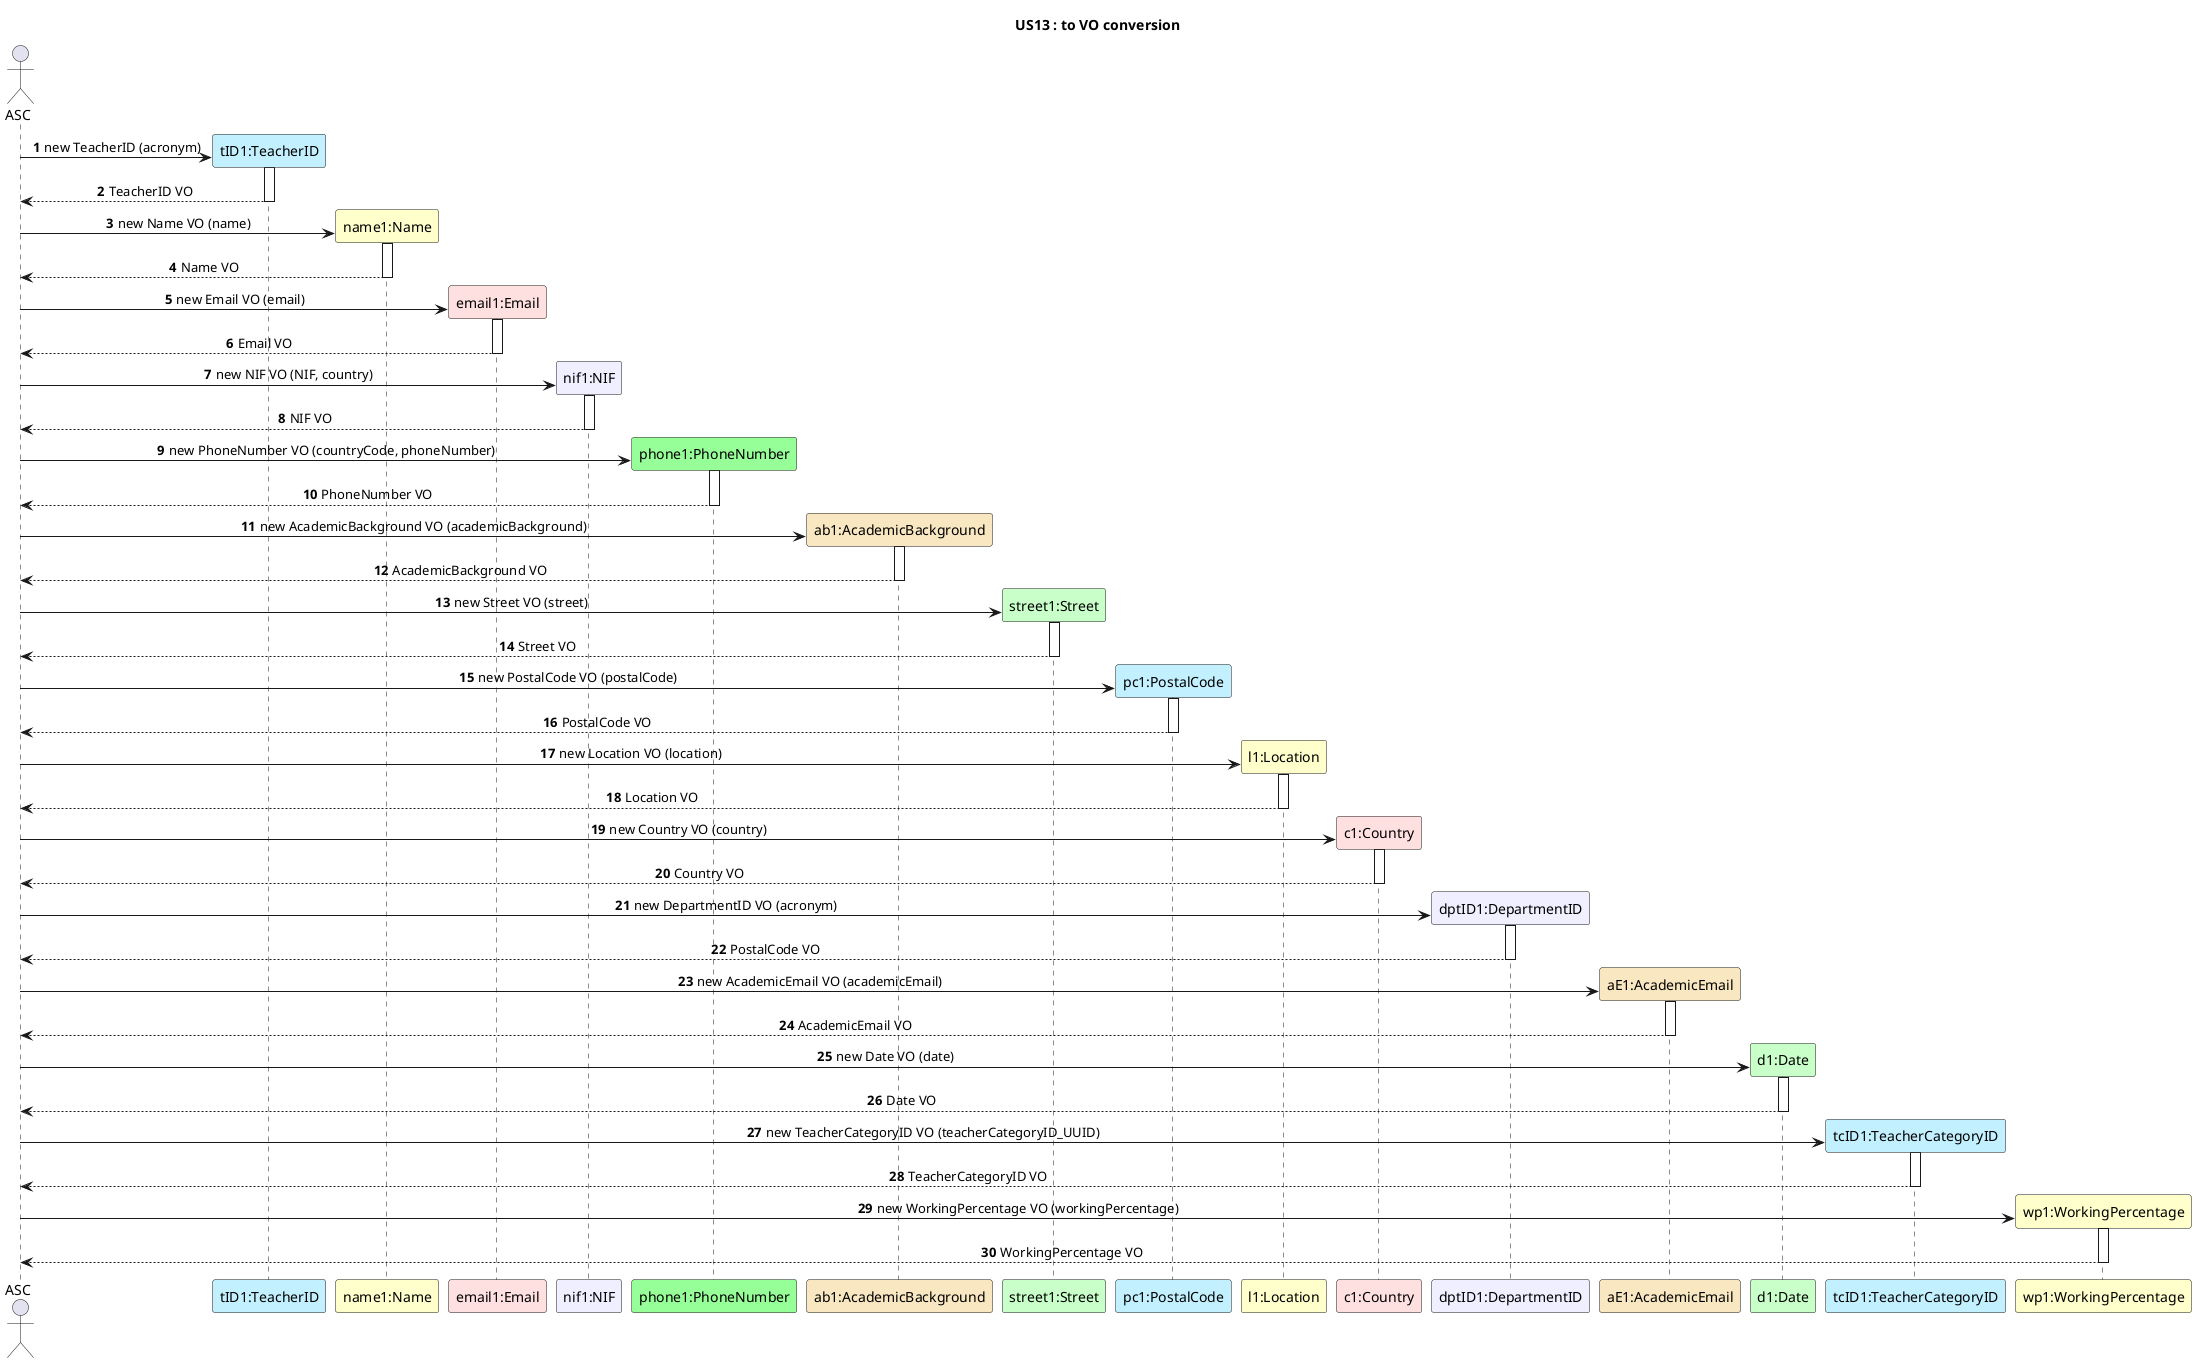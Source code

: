 @startuml

title US13 : to VO conversion
skinparam sequenceMessageAlign center
autonumber

actor ASC
participant "tID1:TeacherID" as teacherID #application
participant "name1:Name" as name #business
participant "email1:Email" as email #implementation
participant "nif1:NIF" as NIF #motivation
participant "phone1:PhoneNumber" as phoneNumber #physical
participant "ab1:AcademicBackground" as academicBackground #strategy
participant "street1:Street" as street #technology
participant "pc1:PostalCode" as postalCode #application
participant "l1:Location" as location #business
participant "c1:Country" as country #implementation
participant "dptID1:DepartmentID" as dptID #motivation
participant "aE1:AcademicEmail" as academicEmail #strategy
participant "d1:Date" as date #technology
participant "tcID1:TeacherCategoryID" as tcID #application
participant "wp1:WorkingPercentage" as wp #business


ASC -> teacherID** : new TeacherID (acronym)
activate teacherID
teacherID --> ASC : TeacherID VO
deactivate teacherID

ASC -> name** : new Name VO (name)
activate name
name --> ASC : Name VO
deactivate name

ASC -> email** : new Email VO (email)
activate email
email --> ASC : Email VO
deactivate email

ASC -> NIF** : new NIF VO (NIF, country)
activate NIF
NIF --> ASC : NIF VO
deactivate NIF

ASC -> phoneNumber** : new PhoneNumber VO (countryCode, phoneNumber)
activate phoneNumber
phoneNumber --> ASC : PhoneNumber VO
deactivate phoneNumber

ASC -> academicBackground** : new AcademicBackground VO (academicBackground)
activate academicBackground
academicBackground --> ASC : AcademicBackground VO
deactivate academicBackground

ASC -> street** : new Street VO (street)
activate street
street --> ASC : Street VO
deactivate street

ASC -> postalCode** : new PostalCode VO (postalCode)
activate postalCode
postalCode --> ASC : PostalCode VO
deactivate postalCode

ASC -> location** : new Location VO (location)
activate location
location --> ASC : Location VO
deactivate location

ASC -> country** : new Country VO (country)
activate country
country --> ASC : Country VO
deactivate country

ASC -> dptID** : new DepartmentID VO (acronym)
activate dptID
dptID --> ASC : PostalCode VO
deactivate dptID

ASC -> academicEmail** : new AcademicEmail VO (academicEmail)
activate academicEmail
academicEmail --> ASC : AcademicEmail VO
deactivate academicEmail

ASC -> date** : new Date VO (date)
activate date
date --> ASC : Date VO
deactivate date

ASC -> tcID** : new TeacherCategoryID VO (teacherCategoryID_UUID)
activate tcID
tcID --> ASC : TeacherCategoryID VO
deactivate tcID

ASC -> wp** : new WorkingPercentage VO (workingPercentage)
activate wp
wp --> ASC : WorkingPercentage VO
deactivate wp

@enduml